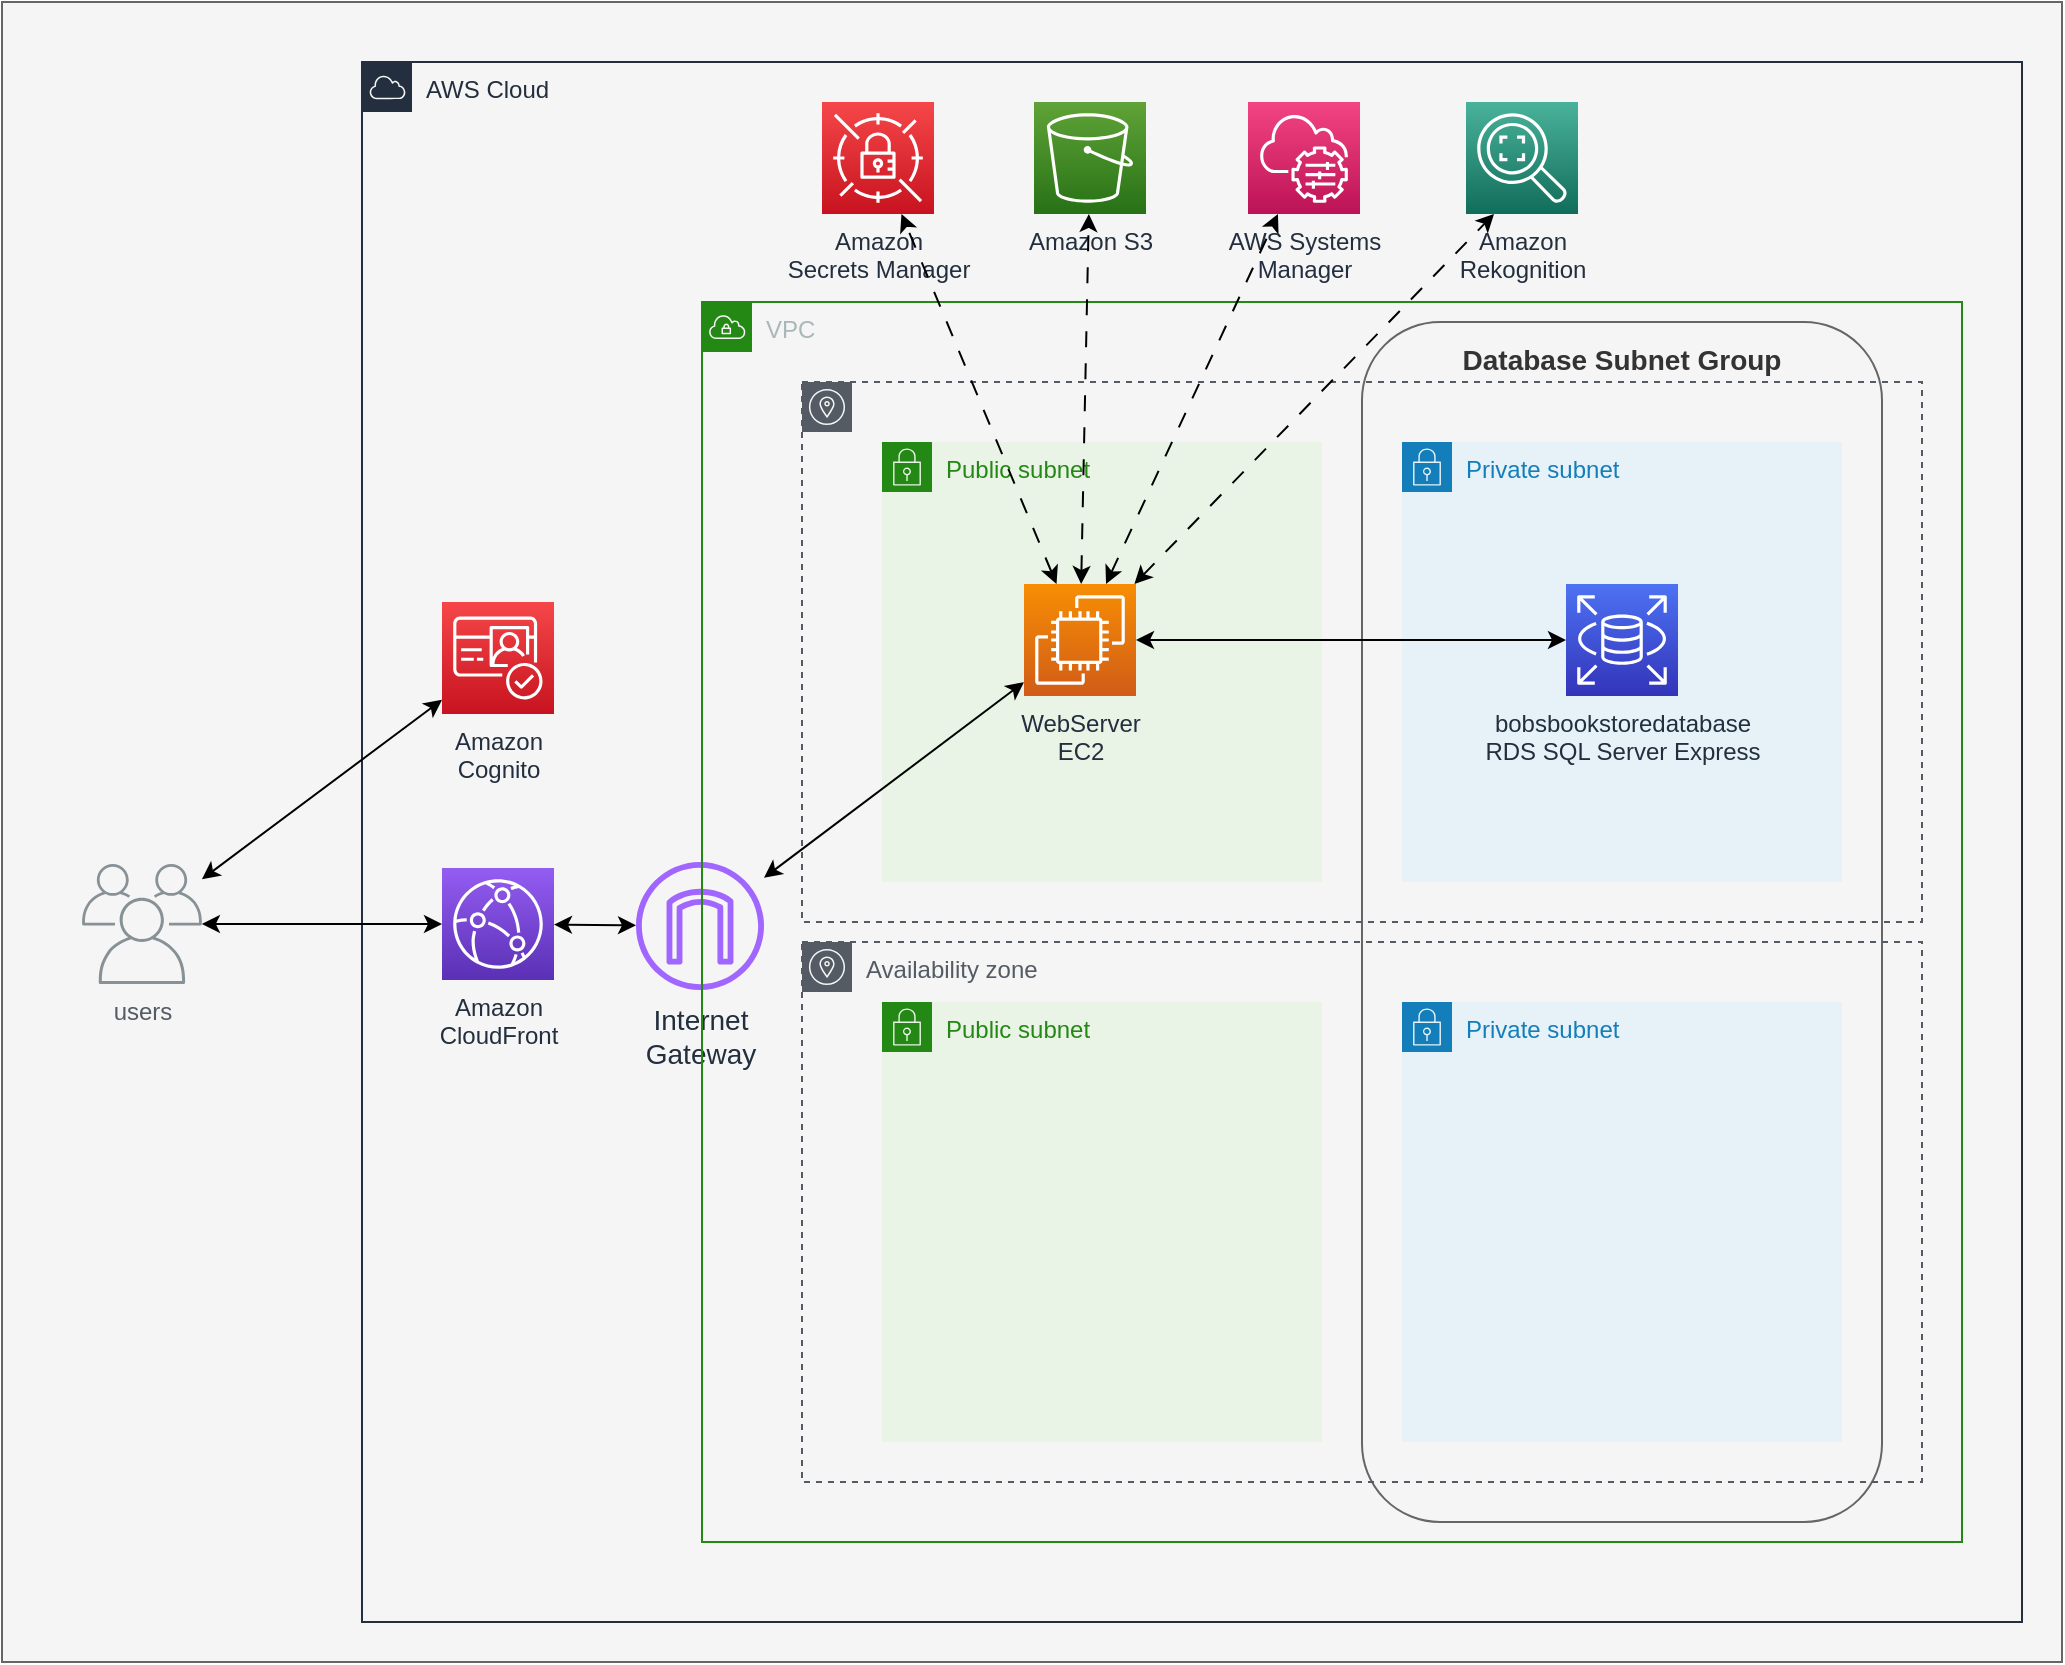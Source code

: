 <mxfile version="21.6.5" type="device">
  <diagram name="Page-1" id="Q-XGeqy0s4Lk3BjT24DE">
    <mxGraphModel dx="1444" dy="1128" grid="1" gridSize="10" guides="1" tooltips="1" connect="1" arrows="1" fold="1" page="1" pageScale="1" pageWidth="1100" pageHeight="850" math="0" shadow="0">
      <root>
        <mxCell id="0" />
        <mxCell id="1" parent="0" />
        <mxCell id="s_8htkPsqy1MqizyE1mn-12" value="B" style="rounded=0;whiteSpace=wrap;html=1;fillColor=#f5f5f5;fontColor=#333333;strokeColor=#666666;" parent="1" vertex="1">
          <mxGeometry x="60" y="10" width="1030" height="830" as="geometry" />
        </mxCell>
        <mxCell id="s_8htkPsqy1MqizyE1mn-14" value="AWS Cloud" style="points=[[0,0],[0.25,0],[0.5,0],[0.75,0],[1,0],[1,0.25],[1,0.5],[1,0.75],[1,1],[0.75,1],[0.5,1],[0.25,1],[0,1],[0,0.75],[0,0.5],[0,0.25]];outlineConnect=0;gradientColor=none;html=1;whiteSpace=wrap;fontSize=12;fontStyle=0;container=1;pointerEvents=0;collapsible=0;recursiveResize=0;shape=mxgraph.aws4.group;grIcon=mxgraph.aws4.group_aws_cloud;strokeColor=#232F3E;fillColor=none;verticalAlign=top;align=left;spacingLeft=30;fontColor=#232F3E;dashed=0;" parent="1" vertex="1">
          <mxGeometry x="240" y="40" width="830" height="780" as="geometry" />
        </mxCell>
        <mxCell id="s_8htkPsqy1MqizyE1mn-27" value="&lt;div&gt;Amazon&lt;/div&gt;&lt;div&gt;Cognito&lt;br&gt;&lt;/div&gt;" style="sketch=0;points=[[0,0,0],[0.25,0,0],[0.5,0,0],[0.75,0,0],[1,0,0],[0,1,0],[0.25,1,0],[0.5,1,0],[0.75,1,0],[1,1,0],[0,0.25,0],[0,0.5,0],[0,0.75,0],[1,0.25,0],[1,0.5,0],[1,0.75,0]];outlineConnect=0;fontColor=#232F3E;gradientColor=#F54749;gradientDirection=north;fillColor=#C7131F;strokeColor=#ffffff;dashed=0;verticalLabelPosition=bottom;verticalAlign=top;align=center;html=1;fontSize=12;fontStyle=0;aspect=fixed;shape=mxgraph.aws4.resourceIcon;resIcon=mxgraph.aws4.cognito;" parent="s_8htkPsqy1MqizyE1mn-14" vertex="1">
          <mxGeometry x="40" y="270" width="56" height="56" as="geometry" />
        </mxCell>
        <mxCell id="s_8htkPsqy1MqizyE1mn-29" value="&lt;div&gt;Amazon &lt;br&gt;&lt;/div&gt;&lt;div&gt;CloudFront&lt;br&gt;&lt;/div&gt;" style="sketch=0;points=[[0,0,0],[0.25,0,0],[0.5,0,0],[0.75,0,0],[1,0,0],[0,1,0],[0.25,1,0],[0.5,1,0],[0.75,1,0],[1,1,0],[0,0.25,0],[0,0.5,0],[0,0.75,0],[1,0.25,0],[1,0.5,0],[1,0.75,0]];outlineConnect=0;fontColor=#232F3E;gradientColor=#945DF2;gradientDirection=north;fillColor=#5A30B5;strokeColor=#ffffff;dashed=0;verticalLabelPosition=bottom;verticalAlign=top;align=center;html=1;fontSize=12;fontStyle=0;aspect=fixed;shape=mxgraph.aws4.resourceIcon;resIcon=mxgraph.aws4.cloudfront;" parent="s_8htkPsqy1MqizyE1mn-14" vertex="1">
          <mxGeometry x="40" y="403" width="56" height="56" as="geometry" />
        </mxCell>
        <mxCell id="s_8htkPsqy1MqizyE1mn-30" value="&lt;div style=&quot;font-size: 14px;&quot;&gt;&lt;font style=&quot;font-size: 14px;&quot;&gt;Internet&lt;/font&gt;&lt;/div&gt;&lt;div style=&quot;font-size: 14px;&quot;&gt;&lt;font style=&quot;font-size: 14px;&quot;&gt;Gateway&lt;br&gt;&lt;/font&gt;&lt;/div&gt;" style="sketch=0;outlineConnect=0;fontColor=#232F3E;gradientColor=none;fillColor=#A166FF;strokeColor=none;dashed=0;verticalLabelPosition=bottom;verticalAlign=top;align=center;html=1;fontSize=12;fontStyle=0;aspect=fixed;pointerEvents=1;shape=mxgraph.aws4.internet_gateway;" parent="s_8htkPsqy1MqizyE1mn-14" vertex="1">
          <mxGeometry x="137" y="400" width="64" height="64" as="geometry" />
        </mxCell>
        <mxCell id="s_8htkPsqy1MqizyE1mn-28" value="&lt;div&gt;Amazon&lt;/div&gt;&lt;div&gt;Secrets Manager&lt;br&gt;&lt;/div&gt;" style="sketch=0;points=[[0,0,0],[0.25,0,0],[0.5,0,0],[0.75,0,0],[1,0,0],[0,1,0],[0.25,1,0],[0.5,1,0],[0.75,1,0],[1,1,0],[0,0.25,0],[0,0.5,0],[0,0.75,0],[1,0.25,0],[1,0.5,0],[1,0.75,0]];outlineConnect=0;fontColor=#232F3E;gradientColor=#F54749;gradientDirection=north;fillColor=#C7131F;strokeColor=#ffffff;dashed=0;verticalLabelPosition=bottom;verticalAlign=top;align=center;html=1;fontSize=12;fontStyle=0;aspect=fixed;shape=mxgraph.aws4.resourceIcon;resIcon=mxgraph.aws4.secrets_manager;" parent="s_8htkPsqy1MqizyE1mn-14" vertex="1">
          <mxGeometry x="230" y="20" width="56" height="56" as="geometry" />
        </mxCell>
        <mxCell id="s_8htkPsqy1MqizyE1mn-40" value="" style="endArrow=classic;startArrow=classic;html=1;rounded=0;strokeColor=#000000;" parent="s_8htkPsqy1MqizyE1mn-14" source="s_8htkPsqy1MqizyE1mn-29" target="s_8htkPsqy1MqizyE1mn-30" edge="1">
          <mxGeometry width="50" height="50" relative="1" as="geometry">
            <mxPoint x="-120" y="438" as="sourcePoint" />
            <mxPoint x="50" y="438" as="targetPoint" />
          </mxGeometry>
        </mxCell>
        <mxCell id="s_8htkPsqy1MqizyE1mn-50" value="&lt;div&gt;AWS Systems&lt;/div&gt;&lt;div&gt;Manager&lt;br&gt;&lt;/div&gt;" style="sketch=0;points=[[0,0,0],[0.25,0,0],[0.5,0,0],[0.75,0,0],[1,0,0],[0,1,0],[0.25,1,0],[0.5,1,0],[0.75,1,0],[1,1,0],[0,0.25,0],[0,0.5,0],[0,0.75,0],[1,0.25,0],[1,0.5,0],[1,0.75,0]];points=[[0,0,0],[0.25,0,0],[0.5,0,0],[0.75,0,0],[1,0,0],[0,1,0],[0.25,1,0],[0.5,1,0],[0.75,1,0],[1,1,0],[0,0.25,0],[0,0.5,0],[0,0.75,0],[1,0.25,0],[1,0.5,0],[1,0.75,0]];outlineConnect=0;fontColor=#232F3E;gradientColor=#F34482;gradientDirection=north;fillColor=#BC1356;strokeColor=#ffffff;dashed=0;verticalLabelPosition=bottom;verticalAlign=top;align=center;html=1;fontSize=12;fontStyle=0;aspect=fixed;shape=mxgraph.aws4.resourceIcon;resIcon=mxgraph.aws4.systems_manager;" parent="s_8htkPsqy1MqizyE1mn-14" vertex="1">
          <mxGeometry x="443" y="20" width="56" height="56" as="geometry" />
        </mxCell>
        <mxCell id="s_8htkPsqy1MqizyE1mn-52" value="&lt;div&gt;Amazon &lt;br&gt;&lt;/div&gt;&lt;div&gt;Rekognition&lt;/div&gt;" style="sketch=0;points=[[0,0,0],[0.25,0,0],[0.5,0,0],[0.75,0,0],[1,0,0],[0,1,0],[0.25,1,0],[0.5,1,0],[0.75,1,0],[1,1,0],[0,0.25,0],[0,0.5,0],[0,0.75,0],[1,0.25,0],[1,0.5,0],[1,0.75,0]];outlineConnect=0;fontColor=#232F3E;gradientColor=#4AB29A;gradientDirection=north;fillColor=#116D5B;strokeColor=#ffffff;dashed=0;verticalLabelPosition=bottom;verticalAlign=top;align=center;html=1;fontSize=12;fontStyle=0;aspect=fixed;shape=mxgraph.aws4.resourceIcon;resIcon=mxgraph.aws4.rekognition_2;" parent="s_8htkPsqy1MqizyE1mn-14" vertex="1">
          <mxGeometry x="552" y="20" width="56" height="56" as="geometry" />
        </mxCell>
        <mxCell id="s_8htkPsqy1MqizyE1mn-15" value="users" style="sketch=0;outlineConnect=0;gradientColor=none;fontColor=#545B64;strokeColor=none;fillColor=#879196;dashed=0;verticalLabelPosition=bottom;verticalAlign=top;align=center;html=1;fontSize=12;fontStyle=0;aspect=fixed;shape=mxgraph.aws4.illustration_users;pointerEvents=1" parent="1" vertex="1">
          <mxGeometry x="100" y="441" width="60" height="60" as="geometry" />
        </mxCell>
        <mxCell id="s_8htkPsqy1MqizyE1mn-16" value="VPC" style="points=[[0,0],[0.25,0],[0.5,0],[0.75,0],[1,0],[1,0.25],[1,0.5],[1,0.75],[1,1],[0.75,1],[0.5,1],[0.25,1],[0,1],[0,0.75],[0,0.5],[0,0.25]];outlineConnect=0;gradientColor=none;html=1;whiteSpace=wrap;fontSize=12;fontStyle=0;shape=mxgraph.aws4.group;grIcon=mxgraph.aws4.group_vpc;strokeColor=#248814;fillColor=none;verticalAlign=top;align=left;spacingLeft=30;fontColor=#AAB7B8;dashed=0;" parent="1" vertex="1">
          <mxGeometry x="410" y="160" width="630" height="620" as="geometry" />
        </mxCell>
        <mxCell id="s_8htkPsqy1MqizyE1mn-26" value="&lt;div&gt;&lt;br&gt;&lt;/div&gt;&lt;div style=&quot;font-size: 14px;&quot;&gt;&lt;b&gt;Database Subnet Group&lt;/b&gt;&lt;/div&gt;&lt;div&gt;&lt;br&gt;&lt;/div&gt;&lt;div&gt;&lt;br&gt;&lt;/div&gt;&lt;div&gt;&lt;br&gt;&lt;/div&gt;&lt;div&gt;&lt;br&gt;&lt;/div&gt;&lt;div&gt;&lt;br&gt;&lt;/div&gt;&lt;div&gt;&lt;br&gt;&lt;/div&gt;&lt;div&gt;&lt;br&gt;&lt;/div&gt;&lt;div&gt;&lt;br&gt;&lt;/div&gt;&lt;div&gt;&lt;br&gt;&lt;/div&gt;&lt;div&gt;&lt;br&gt;&lt;/div&gt;&lt;div&gt;&lt;br&gt;&lt;/div&gt;&lt;div&gt;&lt;br&gt;&lt;/div&gt;&lt;div&gt;&lt;br&gt;&lt;/div&gt;&lt;div&gt;&lt;br&gt;&lt;/div&gt;&lt;div&gt;&lt;br&gt;&lt;/div&gt;&lt;div&gt;&lt;br&gt;&lt;/div&gt;&lt;div&gt;&lt;br&gt;&lt;/div&gt;&lt;div&gt;&lt;br&gt;&lt;/div&gt;&lt;div&gt;&lt;br&gt;&lt;/div&gt;&lt;div&gt;&lt;br&gt;&lt;/div&gt;&lt;div&gt;&lt;br&gt;&lt;/div&gt;&lt;div&gt;&lt;br&gt;&lt;/div&gt;&lt;div&gt;&lt;br&gt;&lt;/div&gt;&lt;div&gt;&lt;br&gt;&lt;/div&gt;&lt;div&gt;&lt;br&gt;&lt;/div&gt;&lt;div&gt;&lt;br&gt;&lt;/div&gt;&lt;div&gt;&lt;br&gt;&lt;/div&gt;&lt;div&gt;&lt;br&gt;&lt;/div&gt;&lt;div&gt;&lt;br&gt;&lt;/div&gt;&lt;div&gt;&lt;br&gt;&lt;/div&gt;&lt;div&gt;&lt;br&gt;&lt;/div&gt;&lt;div&gt;&lt;br&gt;&lt;/div&gt;&lt;div&gt;&lt;br&gt;&lt;/div&gt;&lt;div&gt;&lt;br&gt;&lt;/div&gt;&lt;div&gt;&lt;br&gt;&lt;/div&gt;&lt;div&gt;&lt;br&gt;&lt;/div&gt;&lt;div&gt;&lt;br&gt;&lt;/div&gt;&lt;div&gt;&lt;br&gt;&lt;/div&gt;&lt;div&gt;&lt;br&gt;&lt;/div&gt;&lt;div&gt;&lt;br&gt;&lt;/div&gt;" style="rounded=1;whiteSpace=wrap;html=1;fillColor=#f5f5f5;fontColor=#333333;strokeColor=#666666;" parent="1" vertex="1">
          <mxGeometry x="740" y="170" width="260" height="600" as="geometry" />
        </mxCell>
        <mxCell id="s_8htkPsqy1MqizyE1mn-17" value="&lt;div&gt;&lt;br&gt;&lt;/div&gt;&lt;div&gt;&lt;br&gt;&lt;/div&gt;" style="sketch=0;outlineConnect=0;gradientColor=none;html=1;whiteSpace=wrap;fontSize=12;fontStyle=0;shape=mxgraph.aws4.group;grIcon=mxgraph.aws4.group_availability_zone;strokeColor=#545B64;fillColor=none;verticalAlign=top;align=left;spacingLeft=30;fontColor=#545B64;dashed=1;" parent="1" vertex="1">
          <mxGeometry x="460" y="200" width="560" height="270" as="geometry" />
        </mxCell>
        <mxCell id="s_8htkPsqy1MqizyE1mn-18" value="Public subnet" style="points=[[0,0],[0.25,0],[0.5,0],[0.75,0],[1,0],[1,0.25],[1,0.5],[1,0.75],[1,1],[0.75,1],[0.5,1],[0.25,1],[0,1],[0,0.75],[0,0.5],[0,0.25]];outlineConnect=0;gradientColor=none;html=1;whiteSpace=wrap;fontSize=12;fontStyle=0;shape=mxgraph.aws4.group;grIcon=mxgraph.aws4.group_security_group;grStroke=0;strokeColor=#248814;fillColor=#E9F3E6;verticalAlign=top;align=left;spacingLeft=30;fontColor=#248814;dashed=0;" parent="1" vertex="1">
          <mxGeometry x="500" y="230" width="220" height="220" as="geometry" />
        </mxCell>
        <mxCell id="s_8htkPsqy1MqizyE1mn-19" value="Private subnet" style="points=[[0,0],[0.25,0],[0.5,0],[0.75,0],[1,0],[1,0.25],[1,0.5],[1,0.75],[1,1],[0.75,1],[0.5,1],[0.25,1],[0,1],[0,0.75],[0,0.5],[0,0.25]];outlineConnect=0;gradientColor=none;html=1;whiteSpace=wrap;fontSize=12;fontStyle=0;shape=mxgraph.aws4.group;grIcon=mxgraph.aws4.group_security_group;grStroke=0;strokeColor=#147EBA;fillColor=#E6F2F8;verticalAlign=top;align=left;spacingLeft=30;fontColor=#147EBA;dashed=0;" parent="1" vertex="1">
          <mxGeometry x="760" y="230" width="220" height="220" as="geometry" />
        </mxCell>
        <mxCell id="s_8htkPsqy1MqizyE1mn-20" value="Availability zone" style="sketch=0;outlineConnect=0;gradientColor=none;html=1;whiteSpace=wrap;fontSize=12;fontStyle=0;shape=mxgraph.aws4.group;grIcon=mxgraph.aws4.group_availability_zone;strokeColor=#545B64;fillColor=none;verticalAlign=top;align=left;spacingLeft=30;fontColor=#545B64;dashed=1;" parent="1" vertex="1">
          <mxGeometry x="460" y="480" width="560" height="270" as="geometry" />
        </mxCell>
        <mxCell id="s_8htkPsqy1MqizyE1mn-21" value="Public subnet" style="points=[[0,0],[0.25,0],[0.5,0],[0.75,0],[1,0],[1,0.25],[1,0.5],[1,0.75],[1,1],[0.75,1],[0.5,1],[0.25,1],[0,1],[0,0.75],[0,0.5],[0,0.25]];outlineConnect=0;gradientColor=none;html=1;whiteSpace=wrap;fontSize=12;fontStyle=0;shape=mxgraph.aws4.group;grIcon=mxgraph.aws4.group_security_group;grStroke=0;strokeColor=#248814;fillColor=#E9F3E6;verticalAlign=top;align=left;spacingLeft=30;fontColor=#248814;dashed=0;" parent="1" vertex="1">
          <mxGeometry x="500" y="510" width="220" height="220" as="geometry" />
        </mxCell>
        <mxCell id="s_8htkPsqy1MqizyE1mn-22" value="Private subnet" style="points=[[0,0],[0.25,0],[0.5,0],[0.75,0],[1,0],[1,0.25],[1,0.5],[1,0.75],[1,1],[0.75,1],[0.5,1],[0.25,1],[0,1],[0,0.75],[0,0.5],[0,0.25]];outlineConnect=0;gradientColor=none;html=1;whiteSpace=wrap;fontSize=12;fontStyle=0;shape=mxgraph.aws4.group;grIcon=mxgraph.aws4.group_security_group;grStroke=0;strokeColor=#147EBA;fillColor=#E6F2F8;verticalAlign=top;align=left;spacingLeft=30;fontColor=#147EBA;dashed=0;" parent="1" vertex="1">
          <mxGeometry x="760" y="510" width="220" height="220" as="geometry" />
        </mxCell>
        <mxCell id="s_8htkPsqy1MqizyE1mn-23" value="&lt;div&gt;bobsbookstoredatabase&lt;/div&gt;&lt;div&gt;RDS SQL Server Express&lt;br&gt;&lt;/div&gt;" style="sketch=0;points=[[0,0,0],[0.25,0,0],[0.5,0,0],[0.75,0,0],[1,0,0],[0,1,0],[0.25,1,0],[0.5,1,0],[0.75,1,0],[1,1,0],[0,0.25,0],[0,0.5,0],[0,0.75,0],[1,0.25,0],[1,0.5,0],[1,0.75,0]];outlineConnect=0;fontColor=#232F3E;gradientColor=#4D72F3;gradientDirection=north;fillColor=#3334B9;strokeColor=#ffffff;dashed=0;verticalLabelPosition=bottom;verticalAlign=top;align=center;html=1;fontSize=12;fontStyle=0;aspect=fixed;shape=mxgraph.aws4.resourceIcon;resIcon=mxgraph.aws4.rds;" parent="1" vertex="1">
          <mxGeometry x="842" y="301" width="56" height="56" as="geometry" />
        </mxCell>
        <mxCell id="s_8htkPsqy1MqizyE1mn-33" value="&lt;div&gt;Amazon S3&lt;br&gt;&lt;/div&gt;" style="sketch=0;points=[[0,0,0],[0.25,0,0],[0.5,0,0],[0.75,0,0],[1,0,0],[0,1,0],[0.25,1,0],[0.5,1,0],[0.75,1,0],[1,1,0],[0,0.25,0],[0,0.5,0],[0,0.75,0],[1,0.25,0],[1,0.5,0],[1,0.75,0]];outlineConnect=0;fontColor=#232F3E;gradientColor=#60A337;gradientDirection=north;fillColor=#277116;strokeColor=#ffffff;dashed=0;verticalLabelPosition=bottom;verticalAlign=top;align=center;html=1;fontSize=12;fontStyle=0;aspect=fixed;shape=mxgraph.aws4.resourceIcon;resIcon=mxgraph.aws4.s3;" parent="1" vertex="1">
          <mxGeometry x="576" y="60" width="56" height="56" as="geometry" />
        </mxCell>
        <mxCell id="s_8htkPsqy1MqizyE1mn-38" value="" style="endArrow=classic;startArrow=classic;html=1;rounded=0;strokeColor=#000000;" parent="1" source="s_8htkPsqy1MqizyE1mn-15" target="s_8htkPsqy1MqizyE1mn-29" edge="1">
          <mxGeometry width="50" height="50" relative="1" as="geometry">
            <mxPoint x="630" y="390" as="sourcePoint" />
            <mxPoint x="680" y="340" as="targetPoint" />
          </mxGeometry>
        </mxCell>
        <mxCell id="s_8htkPsqy1MqizyE1mn-39" value="" style="endArrow=classic;startArrow=classic;html=1;rounded=0;strokeColor=#000000;" parent="1" source="s_8htkPsqy1MqizyE1mn-15" target="s_8htkPsqy1MqizyE1mn-27" edge="1">
          <mxGeometry width="50" height="50" relative="1" as="geometry">
            <mxPoint x="120" y="478" as="sourcePoint" />
            <mxPoint x="290" y="478" as="targetPoint" />
          </mxGeometry>
        </mxCell>
        <mxCell id="s_8htkPsqy1MqizyE1mn-41" value="" style="endArrow=classic;startArrow=classic;html=1;rounded=0;strokeColor=#000000;" parent="1" source="s_8htkPsqy1MqizyE1mn-30" target="s_8htkPsqy1MqizyE1mn-24" edge="1">
          <mxGeometry width="50" height="50" relative="1" as="geometry">
            <mxPoint x="120" y="461" as="sourcePoint" />
            <mxPoint x="290" y="364" as="targetPoint" />
          </mxGeometry>
        </mxCell>
        <mxCell id="s_8htkPsqy1MqizyE1mn-24" value="&lt;div&gt;WebServer&lt;/div&gt;&lt;div&gt;EC2&lt;br&gt;&lt;/div&gt;" style="sketch=0;points=[[0,0,0],[0.25,0,0],[0.5,0,0],[0.75,0,0],[1,0,0],[0,1,0],[0.25,1,0],[0.5,1,0],[0.75,1,0],[1,1,0],[0,0.25,0],[0,0.5,0],[0,0.75,0],[1,0.25,0],[1,0.5,0],[1,0.75,0]];outlineConnect=0;fontColor=#232F3E;gradientColor=#F78E04;gradientDirection=north;fillColor=#D05C17;strokeColor=#ffffff;dashed=0;verticalLabelPosition=bottom;verticalAlign=top;align=center;html=1;fontSize=12;fontStyle=0;aspect=fixed;shape=mxgraph.aws4.resourceIcon;resIcon=mxgraph.aws4.ec2;" parent="1" vertex="1">
          <mxGeometry x="571" y="301" width="56" height="56" as="geometry" />
        </mxCell>
        <mxCell id="s_8htkPsqy1MqizyE1mn-42" value="" style="endArrow=classic;startArrow=classic;html=1;rounded=0;strokeColor=#000000;" parent="1" source="s_8htkPsqy1MqizyE1mn-24" target="s_8htkPsqy1MqizyE1mn-23" edge="1">
          <mxGeometry width="50" height="50" relative="1" as="geometry">
            <mxPoint x="120" y="495" as="sourcePoint" />
            <mxPoint x="290" y="398" as="targetPoint" />
          </mxGeometry>
        </mxCell>
        <mxCell id="s_8htkPsqy1MqizyE1mn-45" value="" style="endArrow=classic;startArrow=classic;html=1;rounded=0;strokeColor=#000000;dashed=1;dashPattern=8 8;" parent="1" source="s_8htkPsqy1MqizyE1mn-24" target="s_8htkPsqy1MqizyE1mn-28" edge="1">
          <mxGeometry width="50" height="50" relative="1" as="geometry">
            <mxPoint x="120" y="461" as="sourcePoint" />
            <mxPoint x="290" y="364" as="targetPoint" />
          </mxGeometry>
        </mxCell>
        <mxCell id="s_8htkPsqy1MqizyE1mn-46" value="" style="endArrow=classic;startArrow=classic;html=1;rounded=0;strokeColor=#000000;dashed=1;dashPattern=8 8;" parent="1" source="s_8htkPsqy1MqizyE1mn-24" target="s_8htkPsqy1MqizyE1mn-33" edge="1">
          <mxGeometry width="50" height="50" relative="1" as="geometry">
            <mxPoint x="120" y="461" as="sourcePoint" />
            <mxPoint x="290" y="364" as="targetPoint" />
          </mxGeometry>
        </mxCell>
        <mxCell id="s_8htkPsqy1MqizyE1mn-55" value="" style="endArrow=classic;startArrow=classic;html=1;rounded=0;strokeColor=#000000;dashed=1;entryX=0.25;entryY=1;entryDx=0;entryDy=0;entryPerimeter=0;dashPattern=8 8;" parent="1" target="s_8htkPsqy1MqizyE1mn-52" edge="1" source="s_8htkPsqy1MqizyE1mn-24">
          <mxGeometry width="50" height="50" relative="1" as="geometry">
            <mxPoint x="632" y="277" as="sourcePoint" />
            <mxPoint x="755" y="126" as="targetPoint" />
          </mxGeometry>
        </mxCell>
        <mxCell id="s_8htkPsqy1MqizyE1mn-56" value="" style="endArrow=classic;startArrow=classic;html=1;rounded=0;strokeColor=#000000;dashed=1;dashPattern=8 8;" parent="1" source="s_8htkPsqy1MqizyE1mn-24" target="s_8htkPsqy1MqizyE1mn-50" edge="1">
          <mxGeometry width="50" height="50" relative="1" as="geometry">
            <mxPoint x="672" y="378" as="sourcePoint" />
            <mxPoint x="722" y="126" as="targetPoint" />
          </mxGeometry>
        </mxCell>
      </root>
    </mxGraphModel>
  </diagram>
</mxfile>
